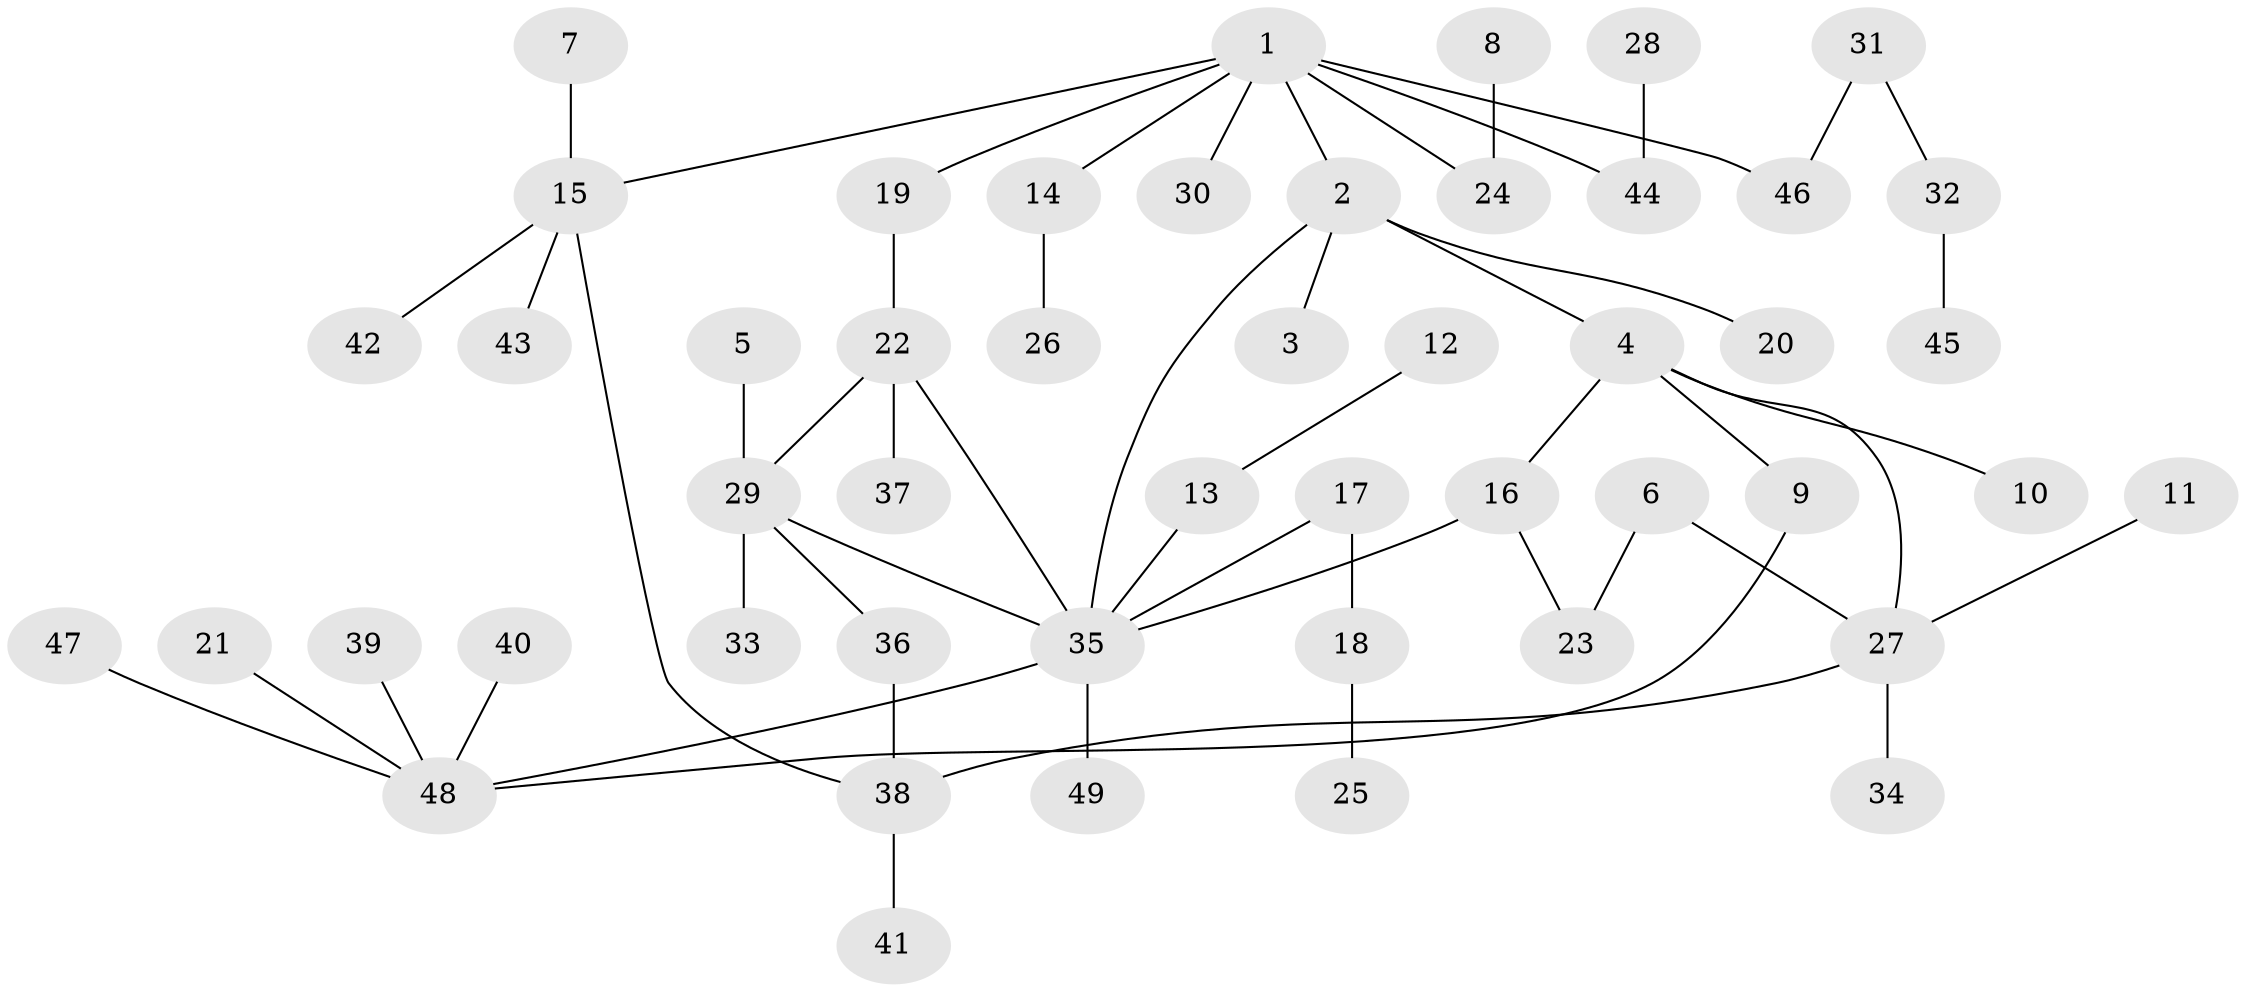 // original degree distribution, {6: 0.020618556701030927, 4: 0.061855670103092786, 5: 0.020618556701030927, 3: 0.23711340206185566, 9: 0.010309278350515464, 1: 0.4329896907216495, 2: 0.21649484536082475}
// Generated by graph-tools (version 1.1) at 2025/49/03/09/25 03:49:22]
// undirected, 49 vertices, 55 edges
graph export_dot {
graph [start="1"]
  node [color=gray90,style=filled];
  1;
  2;
  3;
  4;
  5;
  6;
  7;
  8;
  9;
  10;
  11;
  12;
  13;
  14;
  15;
  16;
  17;
  18;
  19;
  20;
  21;
  22;
  23;
  24;
  25;
  26;
  27;
  28;
  29;
  30;
  31;
  32;
  33;
  34;
  35;
  36;
  37;
  38;
  39;
  40;
  41;
  42;
  43;
  44;
  45;
  46;
  47;
  48;
  49;
  1 -- 2 [weight=1.0];
  1 -- 14 [weight=1.0];
  1 -- 15 [weight=1.0];
  1 -- 19 [weight=1.0];
  1 -- 24 [weight=1.0];
  1 -- 30 [weight=1.0];
  1 -- 44 [weight=1.0];
  1 -- 46 [weight=1.0];
  2 -- 3 [weight=1.0];
  2 -- 4 [weight=1.0];
  2 -- 20 [weight=1.0];
  2 -- 35 [weight=1.0];
  4 -- 9 [weight=1.0];
  4 -- 10 [weight=1.0];
  4 -- 16 [weight=1.0];
  4 -- 27 [weight=1.0];
  5 -- 29 [weight=1.0];
  6 -- 23 [weight=1.0];
  6 -- 27 [weight=1.0];
  7 -- 15 [weight=1.0];
  8 -- 24 [weight=1.0];
  9 -- 48 [weight=1.0];
  11 -- 27 [weight=1.0];
  12 -- 13 [weight=1.0];
  13 -- 35 [weight=1.0];
  14 -- 26 [weight=1.0];
  15 -- 38 [weight=1.0];
  15 -- 42 [weight=1.0];
  15 -- 43 [weight=1.0];
  16 -- 23 [weight=1.0];
  16 -- 35 [weight=1.0];
  17 -- 18 [weight=1.0];
  17 -- 35 [weight=1.0];
  18 -- 25 [weight=1.0];
  19 -- 22 [weight=1.0];
  21 -- 48 [weight=1.0];
  22 -- 29 [weight=1.0];
  22 -- 35 [weight=1.0];
  22 -- 37 [weight=1.0];
  27 -- 34 [weight=1.0];
  27 -- 38 [weight=1.0];
  28 -- 44 [weight=1.0];
  29 -- 33 [weight=1.0];
  29 -- 35 [weight=1.0];
  29 -- 36 [weight=1.0];
  31 -- 32 [weight=1.0];
  31 -- 46 [weight=1.0];
  32 -- 45 [weight=1.0];
  35 -- 48 [weight=1.0];
  35 -- 49 [weight=1.0];
  36 -- 38 [weight=1.0];
  38 -- 41 [weight=1.0];
  39 -- 48 [weight=1.0];
  40 -- 48 [weight=1.0];
  47 -- 48 [weight=1.0];
}
